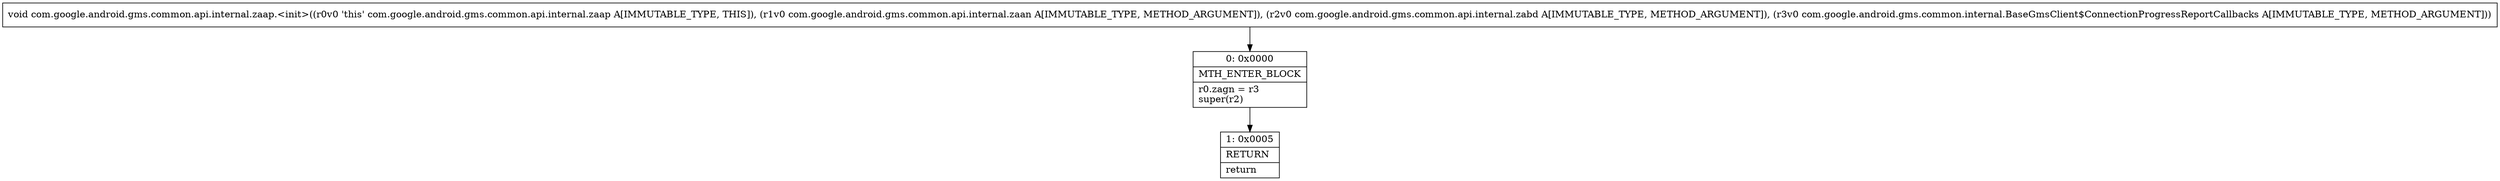 digraph "CFG forcom.google.android.gms.common.api.internal.zaap.\<init\>(Lcom\/google\/android\/gms\/common\/api\/internal\/zaan;Lcom\/google\/android\/gms\/common\/api\/internal\/zabd;Lcom\/google\/android\/gms\/common\/internal\/BaseGmsClient$ConnectionProgressReportCallbacks;)V" {
Node_0 [shape=record,label="{0\:\ 0x0000|MTH_ENTER_BLOCK\l|r0.zagn = r3\lsuper(r2)\l}"];
Node_1 [shape=record,label="{1\:\ 0x0005|RETURN\l|return\l}"];
MethodNode[shape=record,label="{void com.google.android.gms.common.api.internal.zaap.\<init\>((r0v0 'this' com.google.android.gms.common.api.internal.zaap A[IMMUTABLE_TYPE, THIS]), (r1v0 com.google.android.gms.common.api.internal.zaan A[IMMUTABLE_TYPE, METHOD_ARGUMENT]), (r2v0 com.google.android.gms.common.api.internal.zabd A[IMMUTABLE_TYPE, METHOD_ARGUMENT]), (r3v0 com.google.android.gms.common.internal.BaseGmsClient$ConnectionProgressReportCallbacks A[IMMUTABLE_TYPE, METHOD_ARGUMENT])) }"];
MethodNode -> Node_0;
Node_0 -> Node_1;
}

